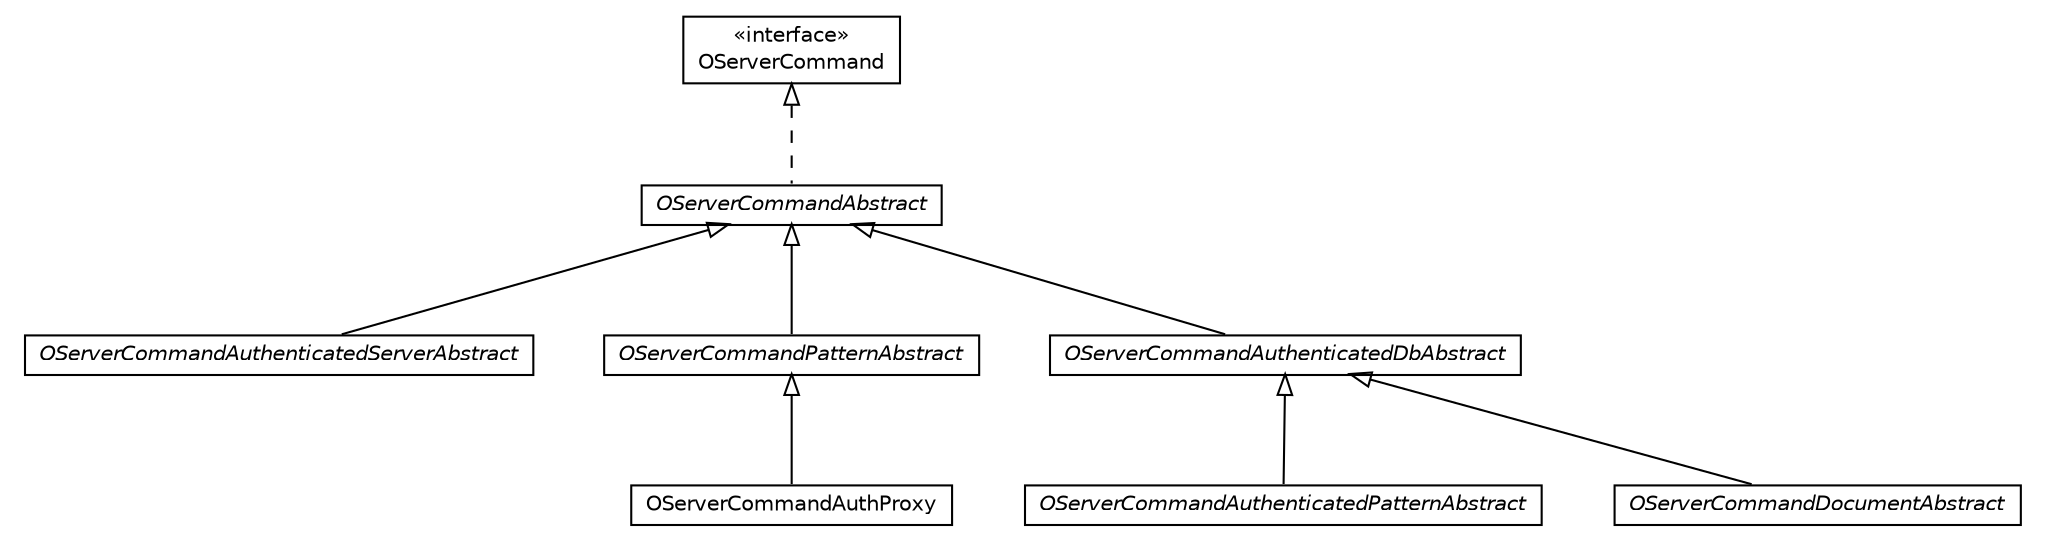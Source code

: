 #!/usr/local/bin/dot
#
# Class diagram 
# Generated by UMLGraph version R5_6-24-gf6e263 (http://www.umlgraph.org/)
#

digraph G {
	edge [fontname="Helvetica",fontsize=10,labelfontname="Helvetica",labelfontsize=10];
	node [fontname="Helvetica",fontsize=10,shape=plaintext];
	nodesep=0.25;
	ranksep=0.5;
	// com.orientechnologies.orient.server.network.protocol.http.command.OServerCommandAuthenticatedServerAbstract
	c347123 [label=<<table title="com.orientechnologies.orient.server.network.protocol.http.command.OServerCommandAuthenticatedServerAbstract" border="0" cellborder="1" cellspacing="0" cellpadding="2" port="p" href="./OServerCommandAuthenticatedServerAbstract.html">
		<tr><td><table border="0" cellspacing="0" cellpadding="1">
<tr><td align="center" balign="center"><font face="Helvetica-Oblique"> OServerCommandAuthenticatedServerAbstract </font></td></tr>
		</table></td></tr>
		</table>>, URL="./OServerCommandAuthenticatedServerAbstract.html", fontname="Helvetica", fontcolor="black", fontsize=10.0];
	// com.orientechnologies.orient.server.network.protocol.http.command.OServerCommandAuthenticatedPatternAbstract
	c347124 [label=<<table title="com.orientechnologies.orient.server.network.protocol.http.command.OServerCommandAuthenticatedPatternAbstract" border="0" cellborder="1" cellspacing="0" cellpadding="2" port="p" href="./OServerCommandAuthenticatedPatternAbstract.html">
		<tr><td><table border="0" cellspacing="0" cellpadding="1">
<tr><td align="center" balign="center"><font face="Helvetica-Oblique"> OServerCommandAuthenticatedPatternAbstract </font></td></tr>
		</table></td></tr>
		</table>>, URL="./OServerCommandAuthenticatedPatternAbstract.html", fontname="Helvetica", fontcolor="black", fontsize=10.0];
	// com.orientechnologies.orient.server.network.protocol.http.command.OServerCommandDocumentAbstract
	c347125 [label=<<table title="com.orientechnologies.orient.server.network.protocol.http.command.OServerCommandDocumentAbstract" border="0" cellborder="1" cellspacing="0" cellpadding="2" port="p" href="./OServerCommandDocumentAbstract.html">
		<tr><td><table border="0" cellspacing="0" cellpadding="1">
<tr><td align="center" balign="center"><font face="Helvetica-Oblique"> OServerCommandDocumentAbstract </font></td></tr>
		</table></td></tr>
		</table>>, URL="./OServerCommandDocumentAbstract.html", fontname="Helvetica", fontcolor="black", fontsize=10.0];
	// com.orientechnologies.orient.server.network.protocol.http.command.OServerCommand
	c347126 [label=<<table title="com.orientechnologies.orient.server.network.protocol.http.command.OServerCommand" border="0" cellborder="1" cellspacing="0" cellpadding="2" port="p" href="./OServerCommand.html">
		<tr><td><table border="0" cellspacing="0" cellpadding="1">
<tr><td align="center" balign="center"> &#171;interface&#187; </td></tr>
<tr><td align="center" balign="center"> OServerCommand </td></tr>
		</table></td></tr>
		</table>>, URL="./OServerCommand.html", fontname="Helvetica", fontcolor="black", fontsize=10.0];
	// com.orientechnologies.orient.server.network.protocol.http.command.OServerCommandAuthProxy
	c347127 [label=<<table title="com.orientechnologies.orient.server.network.protocol.http.command.OServerCommandAuthProxy" border="0" cellborder="1" cellspacing="0" cellpadding="2" port="p" href="./OServerCommandAuthProxy.html">
		<tr><td><table border="0" cellspacing="0" cellpadding="1">
<tr><td align="center" balign="center"> OServerCommandAuthProxy </td></tr>
		</table></td></tr>
		</table>>, URL="./OServerCommandAuthProxy.html", fontname="Helvetica", fontcolor="black", fontsize=10.0];
	// com.orientechnologies.orient.server.network.protocol.http.command.OServerCommandPatternAbstract
	c347128 [label=<<table title="com.orientechnologies.orient.server.network.protocol.http.command.OServerCommandPatternAbstract" border="0" cellborder="1" cellspacing="0" cellpadding="2" port="p" href="./OServerCommandPatternAbstract.html">
		<tr><td><table border="0" cellspacing="0" cellpadding="1">
<tr><td align="center" balign="center"><font face="Helvetica-Oblique"> OServerCommandPatternAbstract </font></td></tr>
		</table></td></tr>
		</table>>, URL="./OServerCommandPatternAbstract.html", fontname="Helvetica", fontcolor="black", fontsize=10.0];
	// com.orientechnologies.orient.server.network.protocol.http.command.OServerCommandAuthenticatedDbAbstract
	c347129 [label=<<table title="com.orientechnologies.orient.server.network.protocol.http.command.OServerCommandAuthenticatedDbAbstract" border="0" cellborder="1" cellspacing="0" cellpadding="2" port="p" href="./OServerCommandAuthenticatedDbAbstract.html">
		<tr><td><table border="0" cellspacing="0" cellpadding="1">
<tr><td align="center" balign="center"><font face="Helvetica-Oblique"> OServerCommandAuthenticatedDbAbstract </font></td></tr>
		</table></td></tr>
		</table>>, URL="./OServerCommandAuthenticatedDbAbstract.html", fontname="Helvetica", fontcolor="black", fontsize=10.0];
	// com.orientechnologies.orient.server.network.protocol.http.command.OServerCommandAbstract
	c347130 [label=<<table title="com.orientechnologies.orient.server.network.protocol.http.command.OServerCommandAbstract" border="0" cellborder="1" cellspacing="0" cellpadding="2" port="p" href="./OServerCommandAbstract.html">
		<tr><td><table border="0" cellspacing="0" cellpadding="1">
<tr><td align="center" balign="center"><font face="Helvetica-Oblique"> OServerCommandAbstract </font></td></tr>
		</table></td></tr>
		</table>>, URL="./OServerCommandAbstract.html", fontname="Helvetica", fontcolor="black", fontsize=10.0];
	//com.orientechnologies.orient.server.network.protocol.http.command.OServerCommandAuthenticatedServerAbstract extends com.orientechnologies.orient.server.network.protocol.http.command.OServerCommandAbstract
	c347130:p -> c347123:p [dir=back,arrowtail=empty];
	//com.orientechnologies.orient.server.network.protocol.http.command.OServerCommandAuthenticatedPatternAbstract extends com.orientechnologies.orient.server.network.protocol.http.command.OServerCommandAuthenticatedDbAbstract
	c347129:p -> c347124:p [dir=back,arrowtail=empty];
	//com.orientechnologies.orient.server.network.protocol.http.command.OServerCommandDocumentAbstract extends com.orientechnologies.orient.server.network.protocol.http.command.OServerCommandAuthenticatedDbAbstract
	c347129:p -> c347125:p [dir=back,arrowtail=empty];
	//com.orientechnologies.orient.server.network.protocol.http.command.OServerCommandAuthProxy extends com.orientechnologies.orient.server.network.protocol.http.command.OServerCommandPatternAbstract
	c347128:p -> c347127:p [dir=back,arrowtail=empty];
	//com.orientechnologies.orient.server.network.protocol.http.command.OServerCommandPatternAbstract extends com.orientechnologies.orient.server.network.protocol.http.command.OServerCommandAbstract
	c347130:p -> c347128:p [dir=back,arrowtail=empty];
	//com.orientechnologies.orient.server.network.protocol.http.command.OServerCommandAuthenticatedDbAbstract extends com.orientechnologies.orient.server.network.protocol.http.command.OServerCommandAbstract
	c347130:p -> c347129:p [dir=back,arrowtail=empty];
	//com.orientechnologies.orient.server.network.protocol.http.command.OServerCommandAbstract implements com.orientechnologies.orient.server.network.protocol.http.command.OServerCommand
	c347126:p -> c347130:p [dir=back,arrowtail=empty,style=dashed];
}

